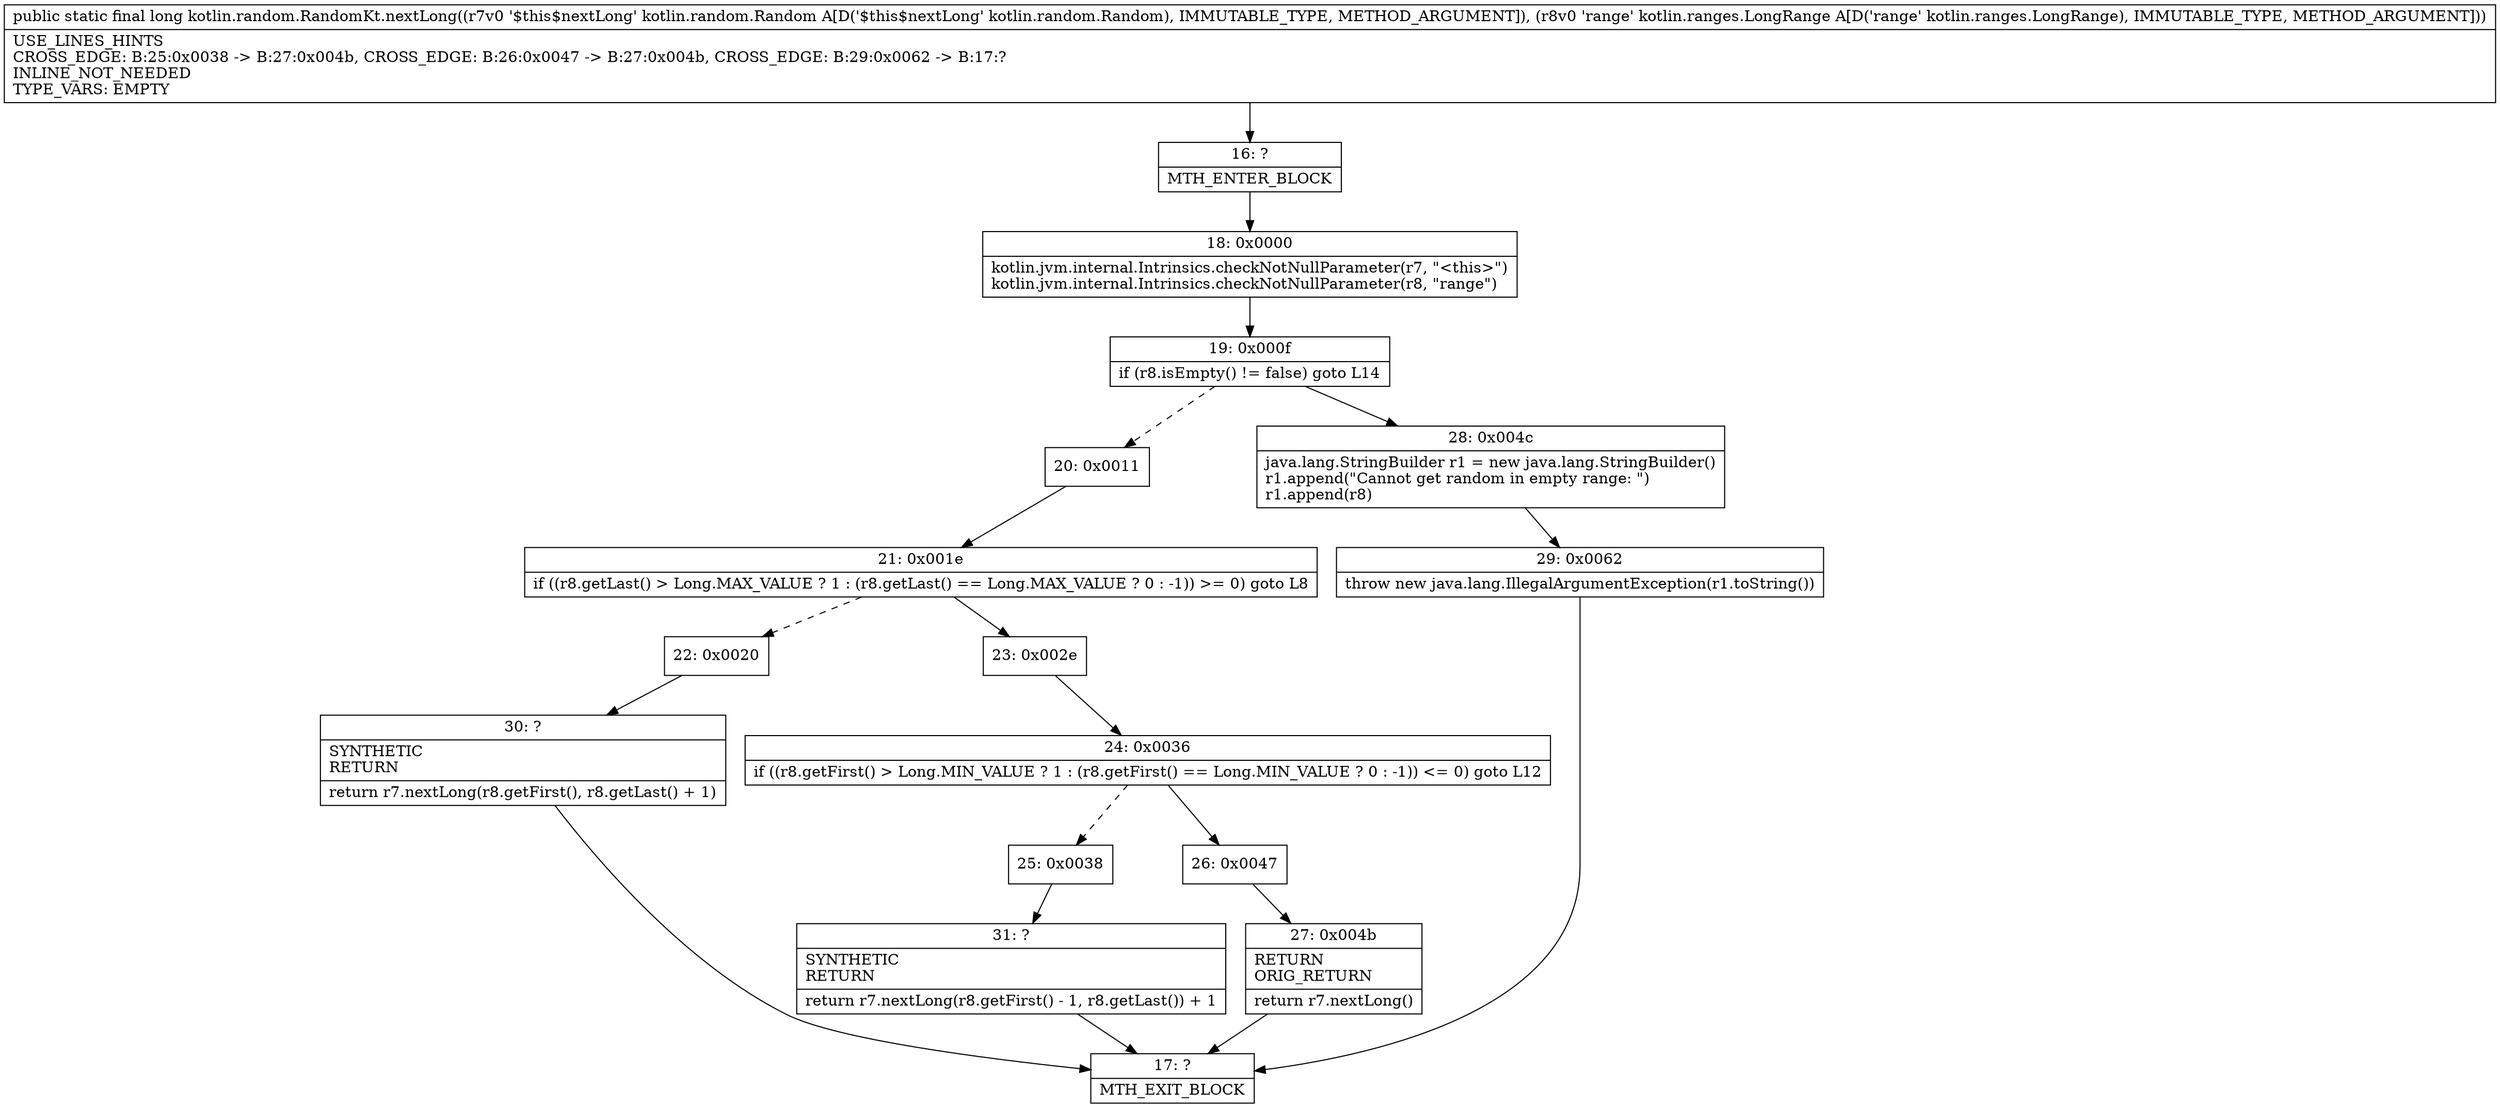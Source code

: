 digraph "CFG forkotlin.random.RandomKt.nextLong(Lkotlin\/random\/Random;Lkotlin\/ranges\/LongRange;)J" {
Node_16 [shape=record,label="{16\:\ ?|MTH_ENTER_BLOCK\l}"];
Node_18 [shape=record,label="{18\:\ 0x0000|kotlin.jvm.internal.Intrinsics.checkNotNullParameter(r7, \"\<this\>\")\lkotlin.jvm.internal.Intrinsics.checkNotNullParameter(r8, \"range\")\l}"];
Node_19 [shape=record,label="{19\:\ 0x000f|if (r8.isEmpty() != false) goto L14\l}"];
Node_20 [shape=record,label="{20\:\ 0x0011}"];
Node_21 [shape=record,label="{21\:\ 0x001e|if ((r8.getLast() \> Long.MAX_VALUE ? 1 : (r8.getLast() == Long.MAX_VALUE ? 0 : \-1)) \>= 0) goto L8\l}"];
Node_22 [shape=record,label="{22\:\ 0x0020}"];
Node_30 [shape=record,label="{30\:\ ?|SYNTHETIC\lRETURN\l|return r7.nextLong(r8.getFirst(), r8.getLast() + 1)\l}"];
Node_17 [shape=record,label="{17\:\ ?|MTH_EXIT_BLOCK\l}"];
Node_23 [shape=record,label="{23\:\ 0x002e}"];
Node_24 [shape=record,label="{24\:\ 0x0036|if ((r8.getFirst() \> Long.MIN_VALUE ? 1 : (r8.getFirst() == Long.MIN_VALUE ? 0 : \-1)) \<= 0) goto L12\l}"];
Node_25 [shape=record,label="{25\:\ 0x0038}"];
Node_31 [shape=record,label="{31\:\ ?|SYNTHETIC\lRETURN\l|return r7.nextLong(r8.getFirst() \- 1, r8.getLast()) + 1\l}"];
Node_26 [shape=record,label="{26\:\ 0x0047}"];
Node_27 [shape=record,label="{27\:\ 0x004b|RETURN\lORIG_RETURN\l|return r7.nextLong()\l}"];
Node_28 [shape=record,label="{28\:\ 0x004c|java.lang.StringBuilder r1 = new java.lang.StringBuilder()\lr1.append(\"Cannot get random in empty range: \")\lr1.append(r8)\l}"];
Node_29 [shape=record,label="{29\:\ 0x0062|throw new java.lang.IllegalArgumentException(r1.toString())\l}"];
MethodNode[shape=record,label="{public static final long kotlin.random.RandomKt.nextLong((r7v0 '$this$nextLong' kotlin.random.Random A[D('$this$nextLong' kotlin.random.Random), IMMUTABLE_TYPE, METHOD_ARGUMENT]), (r8v0 'range' kotlin.ranges.LongRange A[D('range' kotlin.ranges.LongRange), IMMUTABLE_TYPE, METHOD_ARGUMENT]))  | USE_LINES_HINTS\lCROSS_EDGE: B:25:0x0038 \-\> B:27:0x004b, CROSS_EDGE: B:26:0x0047 \-\> B:27:0x004b, CROSS_EDGE: B:29:0x0062 \-\> B:17:?\lINLINE_NOT_NEEDED\lTYPE_VARS: EMPTY\l}"];
MethodNode -> Node_16;Node_16 -> Node_18;
Node_18 -> Node_19;
Node_19 -> Node_20[style=dashed];
Node_19 -> Node_28;
Node_20 -> Node_21;
Node_21 -> Node_22[style=dashed];
Node_21 -> Node_23;
Node_22 -> Node_30;
Node_30 -> Node_17;
Node_23 -> Node_24;
Node_24 -> Node_25[style=dashed];
Node_24 -> Node_26;
Node_25 -> Node_31;
Node_31 -> Node_17;
Node_26 -> Node_27;
Node_27 -> Node_17;
Node_28 -> Node_29;
Node_29 -> Node_17;
}

